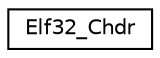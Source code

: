digraph "Graphical Class Hierarchy"
{
 // LATEX_PDF_SIZE
  edge [fontname="Helvetica",fontsize="10",labelfontname="Helvetica",labelfontsize="10"];
  node [fontname="Helvetica",fontsize="10",shape=record];
  rankdir="LR";
  Node0 [label="Elf32_Chdr",height=0.2,width=0.4,color="black", fillcolor="white", style="filled",URL="$structElf32__Chdr.html",tooltip=" "];
}
